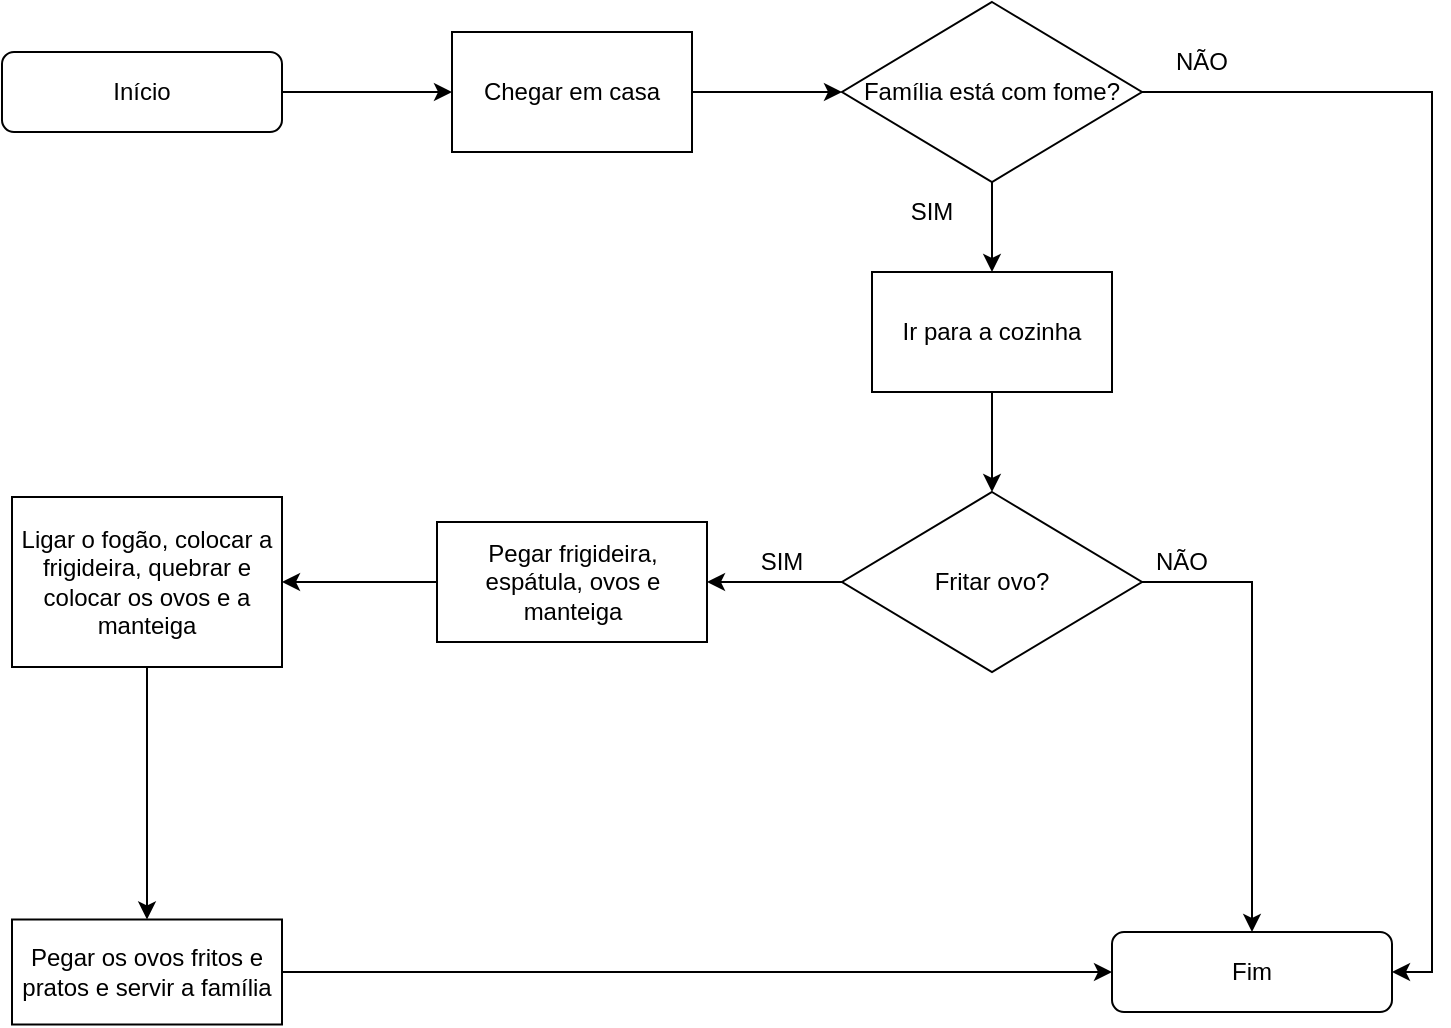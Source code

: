 <mxfile version="21.7.2" type="github">
  <diagram name="Page-1" id="kwMZ8voaRQNg3QuGFfXh">
    <mxGraphModel dx="1146" dy="1742" grid="1" gridSize="10" guides="1" tooltips="1" connect="1" arrows="1" fold="1" page="1" pageScale="1" pageWidth="850" pageHeight="1100" math="0" shadow="0">
      <root>
        <mxCell id="0" />
        <mxCell id="1" parent="0" />
        <mxCell id="YRdueK4l8fZmab3wNH2k-6" style="edgeStyle=orthogonalEdgeStyle;rounded=0;orthogonalLoop=1;jettySize=auto;html=1;exitX=1;exitY=0.5;exitDx=0;exitDy=0;entryX=0;entryY=0.5;entryDx=0;entryDy=0;" edge="1" parent="1" source="YRdueK4l8fZmab3wNH2k-1" target="YRdueK4l8fZmab3wNH2k-2">
          <mxGeometry relative="1" as="geometry" />
        </mxCell>
        <mxCell id="YRdueK4l8fZmab3wNH2k-1" value="Início" style="rounded=1;whiteSpace=wrap;html=1;" vertex="1" parent="1">
          <mxGeometry x="80" y="-1030" width="140" height="40" as="geometry" />
        </mxCell>
        <mxCell id="YRdueK4l8fZmab3wNH2k-7" style="edgeStyle=orthogonalEdgeStyle;rounded=0;orthogonalLoop=1;jettySize=auto;html=1;exitX=1;exitY=0.5;exitDx=0;exitDy=0;entryX=0;entryY=0.5;entryDx=0;entryDy=0;" edge="1" parent="1" source="YRdueK4l8fZmab3wNH2k-2" target="YRdueK4l8fZmab3wNH2k-4">
          <mxGeometry relative="1" as="geometry" />
        </mxCell>
        <mxCell id="YRdueK4l8fZmab3wNH2k-2" value="Chegar em casa" style="rounded=0;whiteSpace=wrap;html=1;" vertex="1" parent="1">
          <mxGeometry x="305" y="-1040" width="120" height="60" as="geometry" />
        </mxCell>
        <mxCell id="YRdueK4l8fZmab3wNH2k-3" value="Fim" style="rounded=1;whiteSpace=wrap;html=1;" vertex="1" parent="1">
          <mxGeometry x="635" y="-590" width="140" height="40" as="geometry" />
        </mxCell>
        <mxCell id="YRdueK4l8fZmab3wNH2k-10" style="edgeStyle=orthogonalEdgeStyle;rounded=0;orthogonalLoop=1;jettySize=auto;html=1;exitX=0.5;exitY=1;exitDx=0;exitDy=0;entryX=0.5;entryY=0;entryDx=0;entryDy=0;" edge="1" parent="1" source="YRdueK4l8fZmab3wNH2k-4" target="YRdueK4l8fZmab3wNH2k-9">
          <mxGeometry relative="1" as="geometry" />
        </mxCell>
        <mxCell id="YRdueK4l8fZmab3wNH2k-14" style="edgeStyle=orthogonalEdgeStyle;rounded=0;orthogonalLoop=1;jettySize=auto;html=1;exitX=1;exitY=0.5;exitDx=0;exitDy=0;entryX=1;entryY=0.5;entryDx=0;entryDy=0;" edge="1" parent="1" source="YRdueK4l8fZmab3wNH2k-4" target="YRdueK4l8fZmab3wNH2k-3">
          <mxGeometry relative="1" as="geometry" />
        </mxCell>
        <mxCell id="YRdueK4l8fZmab3wNH2k-4" value="Família está com fome?" style="rhombus;whiteSpace=wrap;html=1;" vertex="1" parent="1">
          <mxGeometry x="500" y="-1055" width="150" height="90" as="geometry" />
        </mxCell>
        <mxCell id="YRdueK4l8fZmab3wNH2k-13" style="edgeStyle=orthogonalEdgeStyle;rounded=0;orthogonalLoop=1;jettySize=auto;html=1;exitX=1;exitY=0.5;exitDx=0;exitDy=0;entryX=0.5;entryY=0;entryDx=0;entryDy=0;" edge="1" parent="1" source="YRdueK4l8fZmab3wNH2k-5" target="YRdueK4l8fZmab3wNH2k-3">
          <mxGeometry relative="1" as="geometry">
            <mxPoint x="720" y="-765.158" as="targetPoint" />
            <Array as="points">
              <mxPoint x="705" y="-765" />
            </Array>
          </mxGeometry>
        </mxCell>
        <mxCell id="YRdueK4l8fZmab3wNH2k-22" style="edgeStyle=orthogonalEdgeStyle;rounded=0;orthogonalLoop=1;jettySize=auto;html=1;exitX=0;exitY=0.5;exitDx=0;exitDy=0;entryX=1;entryY=0.5;entryDx=0;entryDy=0;" edge="1" parent="1" source="YRdueK4l8fZmab3wNH2k-5" target="YRdueK4l8fZmab3wNH2k-19">
          <mxGeometry relative="1" as="geometry" />
        </mxCell>
        <mxCell id="YRdueK4l8fZmab3wNH2k-5" value="Fritar ovo?" style="rhombus;whiteSpace=wrap;html=1;" vertex="1" parent="1">
          <mxGeometry x="500" y="-810" width="150" height="90" as="geometry" />
        </mxCell>
        <mxCell id="YRdueK4l8fZmab3wNH2k-11" style="edgeStyle=orthogonalEdgeStyle;rounded=0;orthogonalLoop=1;jettySize=auto;html=1;exitX=0.5;exitY=1;exitDx=0;exitDy=0;" edge="1" parent="1" source="YRdueK4l8fZmab3wNH2k-9" target="YRdueK4l8fZmab3wNH2k-5">
          <mxGeometry relative="1" as="geometry" />
        </mxCell>
        <mxCell id="YRdueK4l8fZmab3wNH2k-9" value="Ir para a cozinha" style="rounded=0;whiteSpace=wrap;html=1;" vertex="1" parent="1">
          <mxGeometry x="515" y="-920" width="120" height="60" as="geometry" />
        </mxCell>
        <mxCell id="YRdueK4l8fZmab3wNH2k-15" value="NÃO" style="text;html=1;strokeColor=none;fillColor=none;align=center;verticalAlign=middle;whiteSpace=wrap;rounded=0;" vertex="1" parent="1">
          <mxGeometry x="650" y="-1040" width="60" height="30" as="geometry" />
        </mxCell>
        <mxCell id="YRdueK4l8fZmab3wNH2k-17" value="SIM" style="text;html=1;strokeColor=none;fillColor=none;align=center;verticalAlign=middle;whiteSpace=wrap;rounded=0;" vertex="1" parent="1">
          <mxGeometry x="515" y="-965" width="60" height="30" as="geometry" />
        </mxCell>
        <mxCell id="YRdueK4l8fZmab3wNH2k-18" value="NÃO" style="text;html=1;strokeColor=none;fillColor=none;align=center;verticalAlign=middle;whiteSpace=wrap;rounded=0;" vertex="1" parent="1">
          <mxGeometry x="640" y="-790" width="60" height="30" as="geometry" />
        </mxCell>
        <mxCell id="YRdueK4l8fZmab3wNH2k-23" style="edgeStyle=orthogonalEdgeStyle;rounded=0;orthogonalLoop=1;jettySize=auto;html=1;exitX=0;exitY=0.5;exitDx=0;exitDy=0;entryX=1;entryY=0.5;entryDx=0;entryDy=0;" edge="1" parent="1" source="YRdueK4l8fZmab3wNH2k-19" target="YRdueK4l8fZmab3wNH2k-20">
          <mxGeometry relative="1" as="geometry" />
        </mxCell>
        <mxCell id="YRdueK4l8fZmab3wNH2k-19" value="Pegar frigideira, espátula, ovos e manteiga" style="rounded=0;whiteSpace=wrap;html=1;" vertex="1" parent="1">
          <mxGeometry x="297.5" y="-795" width="135" height="60" as="geometry" />
        </mxCell>
        <mxCell id="YRdueK4l8fZmab3wNH2k-24" style="edgeStyle=orthogonalEdgeStyle;rounded=0;orthogonalLoop=1;jettySize=auto;html=1;exitX=0.5;exitY=1;exitDx=0;exitDy=0;entryX=0.5;entryY=0;entryDx=0;entryDy=0;" edge="1" parent="1" source="YRdueK4l8fZmab3wNH2k-20" target="YRdueK4l8fZmab3wNH2k-21">
          <mxGeometry relative="1" as="geometry" />
        </mxCell>
        <mxCell id="YRdueK4l8fZmab3wNH2k-20" value="Ligar o fogão, colocar a frigideira, quebrar e colocar os ovos e a manteiga" style="rounded=0;whiteSpace=wrap;html=1;" vertex="1" parent="1">
          <mxGeometry x="85" y="-807.5" width="135" height="85" as="geometry" />
        </mxCell>
        <mxCell id="YRdueK4l8fZmab3wNH2k-25" style="edgeStyle=orthogonalEdgeStyle;rounded=0;orthogonalLoop=1;jettySize=auto;html=1;exitX=1;exitY=0.5;exitDx=0;exitDy=0;entryX=0;entryY=0.5;entryDx=0;entryDy=0;" edge="1" parent="1" source="YRdueK4l8fZmab3wNH2k-21" target="YRdueK4l8fZmab3wNH2k-3">
          <mxGeometry relative="1" as="geometry" />
        </mxCell>
        <mxCell id="YRdueK4l8fZmab3wNH2k-21" value="Pegar os ovos fritos e pratos e servir a família" style="rounded=0;whiteSpace=wrap;html=1;" vertex="1" parent="1">
          <mxGeometry x="85" y="-596.25" width="135" height="52.5" as="geometry" />
        </mxCell>
        <mxCell id="YRdueK4l8fZmab3wNH2k-26" value="SIM" style="text;html=1;strokeColor=none;fillColor=none;align=center;verticalAlign=middle;whiteSpace=wrap;rounded=0;" vertex="1" parent="1">
          <mxGeometry x="440" y="-790" width="60" height="30" as="geometry" />
        </mxCell>
      </root>
    </mxGraphModel>
  </diagram>
</mxfile>

